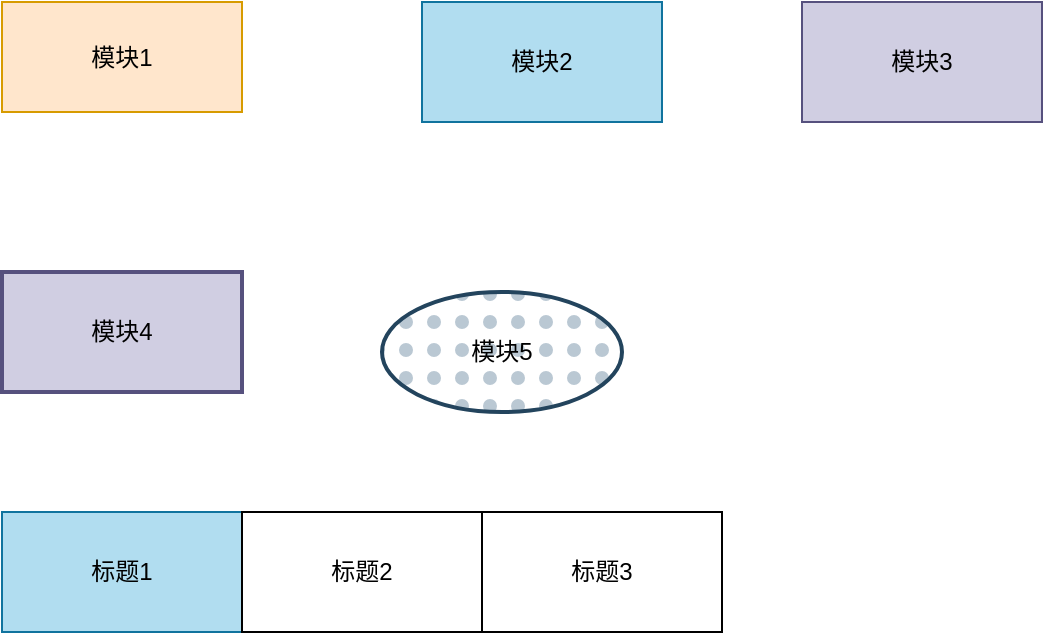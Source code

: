 <mxfile version="15.2.9" type="github">
  <diagram id="22qsziHcIn2wkPls8kdA" name="Page-1">
    <mxGraphModel dx="1035" dy="547" grid="1" gridSize="10" guides="1" tooltips="1" connect="1" arrows="1" fold="1" page="1" pageScale="1" pageWidth="827" pageHeight="1169" math="0" shadow="0">
      <root>
        <mxCell id="0" />
        <mxCell id="1" parent="0" />
        <mxCell id="UEcl2CCvUrBCWsNmQVka-1" value="模块1" style="whiteSpace=wrap;html=1;fillColor=#ffe6cc;strokeColor=#d79b00;" vertex="1" parent="1">
          <mxGeometry x="200" y="125" width="120" height="55" as="geometry" />
        </mxCell>
        <mxCell id="UEcl2CCvUrBCWsNmQVka-2" value="模块2" style="whiteSpace=wrap;html=1;fillColor=#b1ddf0;strokeColor=#10739e;" vertex="1" parent="1">
          <mxGeometry x="410" y="125" width="120" height="60" as="geometry" />
        </mxCell>
        <mxCell id="UEcl2CCvUrBCWsNmQVka-3" value="模块3" style="whiteSpace=wrap;html=1;fillColor=#d0cee2;strokeColor=#56517e;" vertex="1" parent="1">
          <mxGeometry x="600" y="125" width="120" height="60" as="geometry" />
        </mxCell>
        <mxCell id="UEcl2CCvUrBCWsNmQVka-4" value="模块4" style="whiteSpace=wrap;html=1;strokeWidth=2;fillWeight=4;hachureGap=8;hachureAngle=45;fillColor=#d0cee2;strokeColor=#56517e;" vertex="1" parent="1">
          <mxGeometry x="200" y="260" width="120" height="60" as="geometry" />
        </mxCell>
        <mxCell id="UEcl2CCvUrBCWsNmQVka-5" value="模块5" style="ellipse;whiteSpace=wrap;html=1;strokeWidth=2;fillWeight=2;hachureGap=8;fillColor=#bac8d3;fillStyle=dots;strokeColor=#23445d;" vertex="1" parent="1">
          <mxGeometry x="390" y="270" width="120" height="60" as="geometry" />
        </mxCell>
        <mxCell id="UEcl2CCvUrBCWsNmQVka-6" value="标题1" style="whiteSpace=wrap;html=1;glass=0;fillColor=#b1ddf0;strokeColor=#10739e;" vertex="1" parent="1">
          <mxGeometry x="200" y="380" width="120" height="60" as="geometry" />
        </mxCell>
        <mxCell id="UEcl2CCvUrBCWsNmQVka-7" value="标题2" style="whiteSpace=wrap;html=1;" vertex="1" parent="1">
          <mxGeometry x="320" y="380" width="120" height="60" as="geometry" />
        </mxCell>
        <mxCell id="UEcl2CCvUrBCWsNmQVka-8" value="标题3" style="whiteSpace=wrap;html=1;" vertex="1" parent="1">
          <mxGeometry x="440" y="380" width="120" height="60" as="geometry" />
        </mxCell>
      </root>
    </mxGraphModel>
  </diagram>
</mxfile>

